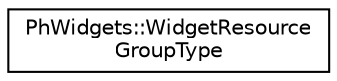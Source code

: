digraph "Graphical Class Hierarchy"
{
  edge [fontname="Helvetica",fontsize="10",labelfontname="Helvetica",labelfontsize="10"];
  node [fontname="Helvetica",fontsize="10",shape=record];
  rankdir="LR";
  Node0 [label="PhWidgets::WidgetResource\lGroupType",height=0.2,width=0.4,color="black", fillcolor="white", style="filled",URL="$struct_ph_widgets_1_1_widget_resource_group_type.html"];
}

